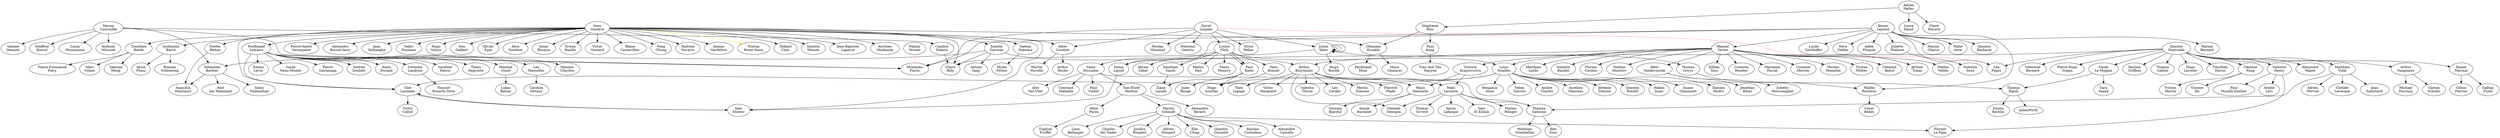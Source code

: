 digraph EpiFamily {
    // list of names
    mev [label="Meven\nCourouble"];
    iwen [label="Iwen\nGendrot"];
    cand [label="Candice\nDelaire"];
    seb [label="Sébastien\nBarbier"];
    anth [label="Anthony\nMousset"];
    salo [label="Salomé\nDesauty"];
    geof [label="Geoffrey\nBossut"];
    lucas [label="Lucas\nMouminoux"];
    dana [label="Danaé\nMarmai"];
    cel [label="Céline\nPierron"];
    gaet [label="Gaëtan\nPusel"];
    ferd [label="Ferdinand\nLemaire"];
    moe [label="Moemoea\nFierin"];
    pier [label="Pierre\nGastanaga"];
    audr [label="Audran\nDoublet"];
    anais [label="Anaïs\nDurand"];
    dav [label="David\nLespine"];
    flick [label="Louise\nFlick"];
    nic [label="Nicolas\nMoutaud"];
    nolw [label="Nolwenn\nGentric"];
    kenan [label="Kenan\nLejosne"];
    tertre [label="Manuel\nTertre"];
    mercier [label="Corentin\nMercier"];
    noailles [label="Louis\nNoailles"];
    kluyt [label="Arthur\nKluytmans"];
    victoria [label="Victoria\nKrajcovicova"];
    memeint [label="Nicolas\nMemeint"];
    molter [label="Tristan\nMolter"];
    rebut [label="Clément\nRebut"];
    tchan [label="Jérôme\nTchan"];
    vatble [label="Mathis\nVatble"];
    lasllo [label="Matthieu\nLasllo"];
    baudot [label="Valentin\nBaudot"];
    cecilon [label="Florian\nCecilon"];
    shemtov [label="Nathan\nShemtov"];
    siou [label="Killian\nSiou"];
    vanvoorder [label="Alexi\nVandevoorde"];
    rondier [label="Corentin\nRondier"];
    hellec [label="Adrien\nHellec"];
    hayard [label="Claire\nHayard"];
    ruiz [label="Stephanie\nRuiz"];
    hanot [label="Laura\nHanot"];
    font [label="Quentin\nFontvielle"];
    baggins [label="Léa\nFages"];
    ph [label="Pierre-Hugo\nTrigan"];
    griffhey [label="Bastien\nGriffhey"];
    gallois [label="Thomas\nGallois"];
    laroche [label="Hugo\nLaroche"];
    fang [label="Clément\nFang"];
    horiot [label="Timothey\nHoriot"];
    sands [label="Jonathan\nSands"];
    pensivy [label="Yoann\nPensivy"];
    zabat [label="Akram\nZabat"];
    radic [label="Paul\nRadic"];
    doette [label="Doette\nBleton"];
    maunaury [label="Augustin\nMaunaury"];
    garreau [label="Juliette\nGarreau"];
    billy [label="Claire\nBilly"];
    yang [label=" Antony\nYang"];
    samy [label="Samy\nHussaein"];
    vanvliet [label="Alex\nVan-Vliet"];
    tome [label="Tom-Eliott\nHerfray"];
    berard [label= "Alexandre\nBérard"];
    pag [label="Pierre-André\nGirompaire"];
    bossut [label="Alexandre\nBossut-Iasry"];
    jean [label="Jean\nVerhaeghe"];
    sabri [label="Sabri\nDounnez"];
    verjus [label="Hugo\nVerjus"];
    galbert [label="Tom\nGalbert"];
    epie [label="Olivier\nEpié"];
    goudout [label="Alice\nGoudout"];
    jojo [label="Jonas\nBouaziz"];
    bazille [label="Erwan\nBazille"];
    goutard [label="Victor\nGoutard"];
    blaise [label="Blaise\nCarnevillier"];
    feng [label="Feng\nChung"];
    tim [label="Timothee\nBarde"];
    barre [label="Guillaume\nBarré"];
    villain [label="Marc\nVillain"];
    meng [label="Sabrina\nMeng"];
    pham [label="Alicia\nPham"];
    schloesing [label="Romain\nSchloesing"];
    skler [label="Julien\nSkler"];
    rosiek [label ="Hugo\nRosiek"];
    vhenry [label ="Valentin\nHenry"];
    malasse [label ="Juliette\nMalassé"];
    govys [label ="Thomas\nGovys"];
    roubeau [label="Maëlle\nRoubeau"];
    pat [label="Pierre-Emmanuel\nPatry"];
    mahamad [label = "Axel\nJan Mahamad"];
    tristan [label = "Tristan\nMartin"];
    hu [label = "Vincent\nHu"];
    mahamad [label="Axel\nJan Mahamad"];
    nalbandian [label="Samy\nNalbandian"];
    donia [label="Donia\nLajnef"];
    falcoz [label="Gauthier\nFalcoz"];
    degroote [label="Theau\nDegroote"];
    pascal [label="Marianne\nPascal"];
    navarro [label="Hadrien\nNavarro"];
    jiyari [label="Hakim\nJiyari"];
    gardebois [label="Jeanne\nGardebois"];
    ruter [label="Tristan\nRuter-Naon"];
    acharles [label="Ambre\nCharles"];
    nora [label="Nora\nDelfau"];
    apluquet [label="Adèle\nPluquet"];
    charra [label="Marine\nCharra"];
    ichaumont [label="Imane\nChaumont"];
    dmadro [label="Damien\nMadro"];
    bamar [label="Benjamin\nAmar"];
    tz [label="Yohan\nTancrez"];
    zeitoun [label="Jérémie\nZeitoun"];
    ripoll [label="Thomas\nRipoll"];
    manceau [label="Aurélien\nManceau"];
    jrange [label="Jules\nRange"];
    ikhemir [label="Ines\nKhemir"];
    souillac [label="Hugo\nSouillac"];
    bibas [label="Jonathan\nBibas"];
    houve [label="Juliette\nHouvenaghel"];
    belley [label="César\nBelley"];
    attie [label="Mahé\nAttié"];
    barbarat [label="Quentin\nBarbarat"];
    lacombe [label="Cloé\nLacombe"];
    cgorgeon [label="Clément\nGeorgon"];
    lcardao [label="Léo\nCardão"];
    mlecomte [label="Malo\nLecomte"];
    mhan [label="Maya\nHannachi"];
    mschoose [label="Merlin\nSchoose"];
    pmade [label="Pierrick\nMade"];
    tlepage [label="Théo\nLepage"];
    vhacquard [label="Victor\nHacquard"];
    vthiron [label="Valentin\nThiron"];
    othmane [label="Othmane\nEssakhi"];
    mferdinand [label="Ferdinand\nMom"];
    mgemayel [label="Maya\nGemayel"];
    zlayadi [label="Ziane\nLayadi"];
    qrondel [label="Quentin\nRondel"];
    lmasselles [label="Lea\nMasselles"];
    alevi [label="Arielle\nLevi"];
    vseux [label="Valentin\nSeux"];
    slemoigne [label="Sarah\nLe Moigne"];
    jsprintz [label="Gwendal\nLandrein"];
    mgouet [label="Maxime\nGouet"];
    lrabier [label="Lukas\nRabier"];
    saeed [label="Sara\nSaeed"];
    satan [label="Fabien\nTessier"];
    aparou [label="Albin\nParou"];
    mchardon [label="Maxime\nChardon"];
    gdiawara [label="Gaëtan\nDiawara"];
    vpellan [label="Victor\nPellan"];
    tcens [label="Thibaut\nCens"];
    mvidal [label="Matthieu\nVidal"];
    mschmidt [label="Martin\nSchmidt"];
    eleroy [label="Emma\nLeroy"];
    acoudret [label="Alber\nCoudret"];
    mhuvelle [label="Martin\nHuvelle"];
    qneouze [label="Quentin\nNeouze"];
    tsadoune [label="Thanina\nSadoune"];
    majed [label="Alexandre\nMajed"];
    vbernard [label="Valentine\nBernard"];
    vaginau [label="Arthur\nVuagniaux"];
    jwirth [label="Julien\Wirth"];
    erachlin [label="Emma\nRachlin"];
    pkong [label="Paul\nKong"];
    tnguyen [label="Tran Anh Thu\nNguyen"];
    mfestoc [label="Mylan\nFestoc"];
    smonier [label="Sarah\nNeau-Monier"];
    mducrocq [label="Michael\nDucrocq"];
    abachelet [label="Anouk\nBachelet"];
    mbernard [label="Marion\nBernard"];
    fpape [label="Florant\nLe Pape"];
    psoulier [label="Paul\nMurelli-Soullier"];
    cnader [label="Charles\nAbi Nader"];
    ydinia [label="Youssef\nBouarfa Dinia"];
    jblapeyre [label="Jean-Baptiste\nLapeyre"];
    adhollande [label="Aurélien\nDhollande"];
    mhau [label="Mailys\nHau"];
    alafargue [label="Anton\nLafargue"];
    ikhilali [label="Inès\nEl Khilali"];
    mwenger [label="Marlon\nWenger"];
    gbjarstal [label="Georgia\nBjarstal"];
    cdevaux [label="Caroline\nDevaux"];
    jhoupert [label="Jocelyn\nHoupert"];
    ahoupert [label="Adrien\nHoupert"];
    eubogi [label="Elie\nUbogi"];
    qgosselet [label="Quentin\nGosselet"];
    bcoutadeur [label="Bastien\nCoutadeur"];
    acastello [label="Alexandre\nCastello"];
    vcollod [label="Victor\nCollod"];
    ybonnet [label="Yann\nBonnet"];
    pviallet [label="Paul\nViallet"];
    mstombellini [label="Matthieu\nStombellini"];
    tecoffet [label="Tugdual\nEcoffet"];
    gschuler [label="Gaetan\nSchuler"];
    clevesque [label="Clotilde\nLevesque"];
    ahoche [label="Arthur\nHoche"];
    tsirvent [label="Thomas\nSirvent"];
    azouz [label="Alex\nZouz"];
    jsainctavit [label="Jean\nSainctavit"];
    amorvan [label="Adrien\nMorvan"];
    lbellanger [label="Liam\nBellanger"];
    lgerthoffer [label="Lucile\nGerthoffer"];
    cmalanda [label="Constant\nMalanda"];

    /*
    ** List of patronage links
    */

    // Iwen's graph
    iwen -> ruter [color="gold"];
    iwen -> billy;
    iwen -> othmane;
    iwen -> adhollande;
    iwen -> tcens;
    iwen -> jblapeyre;
    iwen -> lacombe;
      lacombe -> vcollod;
      lacombe -> ikhemir;
    iwen -> gdiawara;
      gdiawara -> mfestoc;
    iwen -> ikhemir;
      ikhemir -> lacombe;
    iwen -> gardebois;
    iwen -> pag;
    iwen -> bossut;
    iwen -> jean;
    iwen -> sabri;
    iwen -> verjus;
    iwen -> galbert;
    iwen -> epie;
    iwen -> goudout;
    iwen -> jojo;
    iwen -> bazille;
    iwen -> goutard;
    iwen -> blaise;
    iwen -> feng;
    iwen -> tim;
    //Tim's graph
      tim -> villain;
      tim -> meng;
      tim -> pat;
    iwen -> barre;
    //Guillaume's graph
      barre -> pham;
      barre -> schloesing;
    iwen -> ferd
      // Ferdinand's graph
      ferd -> moe;
      ferd -> lacombe;
      ferd -> pier;
      ferd -> audr;
      ferd -> anais;
      ferd -> falcoz;
      ferd -> degroote;
      ferd -> mgouet;
      ferd -> eleroy;
        // Maxime Gouet's graph
        mgouet -> lrabier;
      ferd -> jsprintz;
        // Gwendal Landrein's graph
        jsprintz -> ydinia
      ferd -> lmasselles;
        lmasselles -> cdevaux;
      ferd -> mchardon;
      ferd -> smonier;
    iwen -> doette;
      // Doette's graph
      doette -> maunaury;
    iwen -> garreau;
      // Juliette's graph
      garreau -> billy;
      garreau -> seb;
      garreau -> kluyt;
      //Arthur Kluytmans's graph
        kluyt -> cgorgeon;
        kluyt -> lcardao;
        kluyt -> mlecomte;
	//Malo Lecomte's graph
          mlecomte -> alafargue;
          mlecomte -> ikhilali;
          mlecomte -> cgorgeon;
          mlecomte -> mwenger;
          mlecomte -> tsirvent;
	  mlecomte -> tsadoune;
	  //Thanina's graph
	    tsadoune -> mstombellini;
            tsadoune -> azouz;
        kluyt -> mhan;
          mhan -> gbjarstal;
        kluyt -> mschoose;
        kluyt -> pmade;
        kluyt -> tlepage;
        kluyt -> vhacquard;
        kluyt -> vthiron;
          mhan -> abachelet;
      garreau -> yang;
    iwen -> navarro;
    iwen -> acoudret;
      // Alban Coudret's graph
      acoudret -> mhuvelle;
      acoudret -> ahoche;
    iwen -> qneouze;

    // David's graph
    dav -> flick;
      flick -> mhau;
      // Louise's graph
      flick -> noailles;
        //Louis Noailles's graph
        noailles -> jiyari;
        noailles -> ichaumont;
        noailles -> dmadro;
        noailles -> bamar;
        noailles -> tz;
        noailles -> zeitoun;
        noailles -> ripoll;
	  ripoll -> erachlin;
	  ripoll -> jwirth;
        noailles -> manceau;
        noailles -> acharles
        noailles -> souillac;
        noailles -> lacombe;
        noailles -> qrondel;
      flick -> sands;
        sands -> zlayadi;
      flick -> pensivy;
      flick -> zabat;
      flick -> radic;
      flick -> ybonnet,
        //Radic's graph
        radic -> souillac;
        radic -> jrange;
        radic -> zlayadi;
      flick -> samy;
        // Samy's graph
        samy -> vanvliet;
        samy -> pviallet;
        samy -> tsadoune;
        samy -> tome;
	samy -> cmalanda;
	  //Tom-Eliott's graph
	  tome -> aparou;
	    //Albin's graph
            aparou -> tecoffet;
	  tome -> berard;
	  tome -> mschmidt;
	    mschmidt -> cnader;
            mschmidt -> lbellanger;
	    mschmidt -> fpape;
            mschmidt -> jhoupert;
            mschmidt -> ahoupert;
            mschmidt -> eubogi;
            mschmidt -> qgosselet;
            mschmidt -> bcoutadeur;
            mschmidt -> acastello;
    dav -> moe;
    dav -> nic;
    dav -> nolw;
    dav -> skler;
      //Julien's graph
      skler -> rosiek;
      skler -> billy;
      skler -> skler;
      skler -> skler;
      skler -> govys;
      skler -> skler;
        //Thomas's graph
        govys -> roubeau;
          //Maelle's graph
          roubeau -> belley;
    dav -> vpellan;
    dav -> acoudret;

    // Adrien's graph
    hellec -> hayard;
    hellec -> ruiz;
      ruiz -> othmane;
        othmane -> mferdinand;
        othmane -> mgemayel;

      ruiz -> pkong;
      	pkong -> tnguyen;
    hellec -> hanot;

    //Quentin's graph
    font -> majed;
    font -> donia;
    font -> vbernard;
    font -> vaginau;
    //Vaginal's graph
      vaginau -> gschuler;
      vaginau -> mducrocq;
    font -> mvidal;
    //MVidal's graph
      mvidal -> clevesque;
      mvidal -> amorvan;
      mvidal -> tsadoune;
      mvidal -> jsainctavit;
    font -> dana
      // Danae's graph
      dana -> cel;
      dana -> gaet;
    font -> laroche;
    font -> baggins;
    font -> fang;
    //Clément's graph
      fang -> hu;
      fang -> tristan;
    font -> horiot;
    font -> ph;
    font -> gallois;
    font -> griffhey;
    font -> vhenry;
    //Valentin Henry's graph
     vhenry -> alevi;
     vhenry -> psoulier;
     vhenry -> fpape;
    font -> slemoigne;
    //Sarah LeMoigne's graph
      slemoigne -> ripoll;
      slemoigne -> saeed;


    // Kenan's graph
    kenan ->lgerthoffer;
    kenan -> moe;
    kenan -> baggins;
    kenan -> mbernard;
    kenan -> donia;
    //Donia's graph
      donia ->  ikhemir;
    kenan -> malasse;
    //Malasse's graph
      malasse -> vseux;
    kenan -> roubeau;
    kenan -> charra;
    kenan -> apluquet;
    kenan -> nora;
    kenan -> tertre;
    // Tertre's graph
      tertre -> mercier;
      tertre -> noailles;
      tertre -> kluyt;
      tertre -> victoria;
      //Victoria's graph
	victoria -> mhan;
	victoria -> mlecomte;
      tertre -> memeint;
      tertre -> molter;
      tertre -> rebut;
      tertre -> tchan;
      tertre -> vatble;
      tertre -> lasllo;
      tertre -> baudot;
      tertre -> cecilon;
      tertre -> shemtov;
      tertre -> siou;
      tertre -> vanvoorder;
      // Vandevoorde's graph
        vanvoorder -> bibas;
        vanvoorder -> houve;
      tertre -> rondier;
      tertre -> pascal;
    kenan -> attie;
    kenan -> barbarat;

    // Meven's graph
    mev -> cand;
      // Candice's graph
      cand -> billy;
    mev -> seb;
      seb -> mahamad;
      seb -> nalbandian;
      seb -> maunaury;
    mev -> anth;
    mev -> salo;
    mev -> geof;
    mev -> lucas;
    mev -> moe;

  /*
  ** List of special links
  */
  { // love links, please use [dir=none color="hotpink"] attribute
    edge [dir=none color="hotpink"]
    satan -> moe
    dav -> baggins
  }
}
